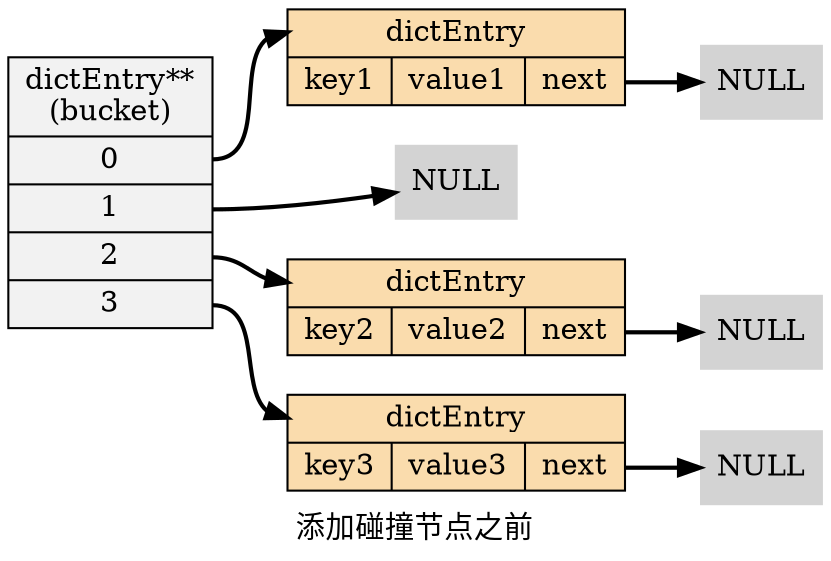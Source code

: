 digraph before_key_collision {

    // setting

    rankdir = LR;

    node[shape=record, style = filled];

    edge [style = bold];

    // nodes

    bucket [label="dictEntry**\n(bucket) |<table0> 0 |<table1> 1 |<table2> 2 |<table3> 3 ", fillcolor = "#F2F2F2"];

    pair_1 [label="<head>dictEntry |{key1 | value1 |<next>next}", fillcolor = "#FADCAD"];

    pair_2 [label="<head>dictEntry |{key2 | value2 |<next>next}", fillcolor = "#FADCAD"];

    pair_3 [label="<head>dictEntry |{key3 | value3 |<next>next}", fillcolor = "#FADCAD"];

    null0 [label="NULL", shape=plaintext];
    null1 [label="NULL", shape=plaintext];
    null2 [label="NULL", shape=plaintext];
    null3 [label="NULL", shape=plaintext];

    // lines

    bucket:table0 -> pair_1:head; pair_1:next -> null0;

    bucket:table1 -> null1;

    bucket:table2 -> pair_2:head; pair_2:next -> null2;

    bucket:table3 -> pair_3:head; pair_3:next -> null3;

    // label

    label = "添加碰撞节点之前";
}

